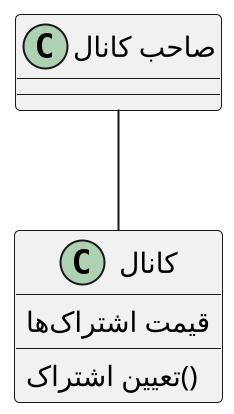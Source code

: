 @startuml set_subscription_price

scale 2
skinparam DefaultFontName B Nazanin
skinparam ArrowMessageAlignment right

class "صاحب کانال" as owner {
}

class "کانال" as chanel {
    قیمت اشتراک‌ها
    ()تعیین اشتراک
}

owner -- chanel

@enduml
